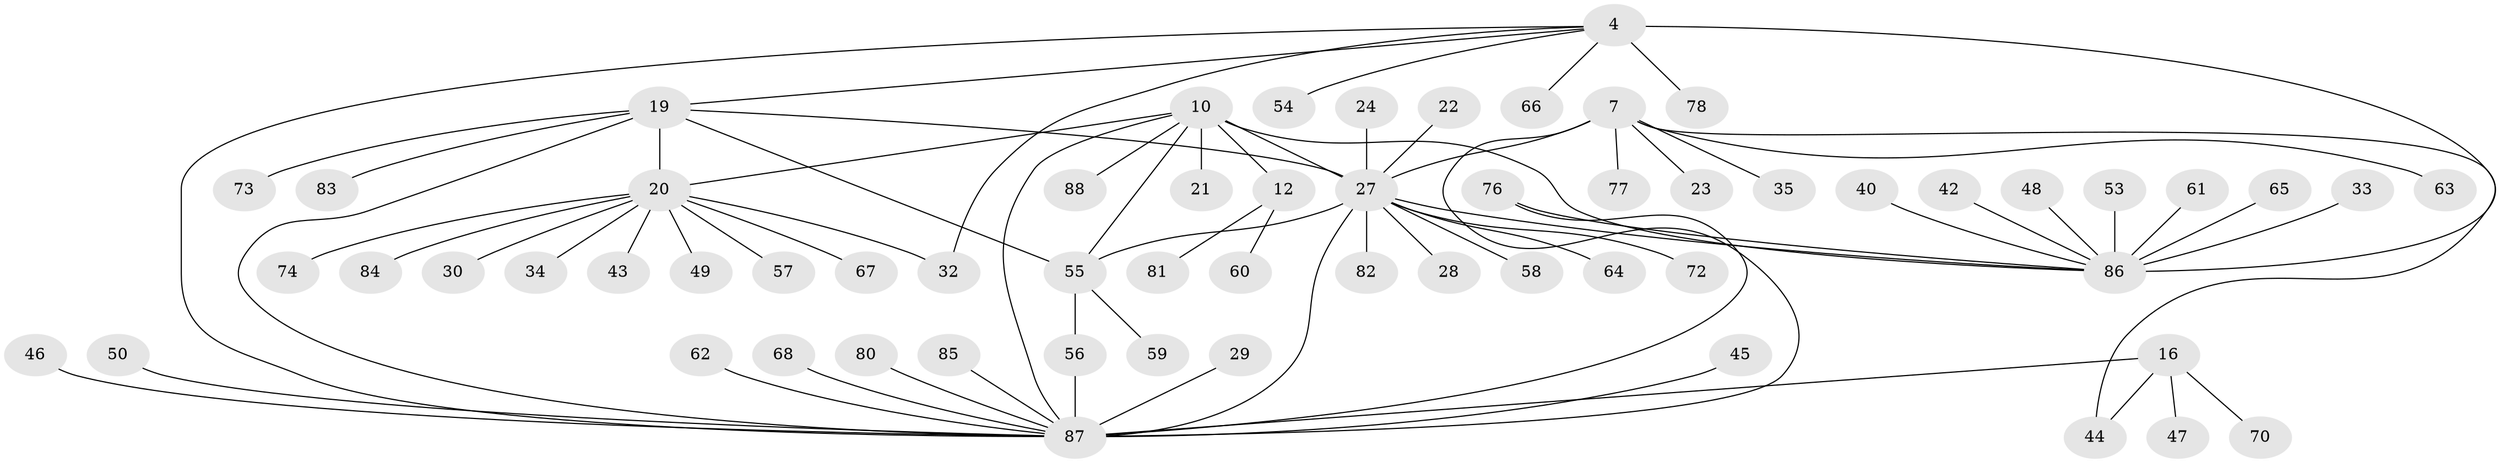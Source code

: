 // original degree distribution, {9: 0.022727272727272728, 8: 0.011363636363636364, 5: 0.022727272727272728, 7: 0.03409090909090909, 11: 0.022727272727272728, 6: 0.056818181818181816, 4: 0.03409090909090909, 3: 0.056818181818181816, 14: 0.011363636363636364, 12: 0.011363636363636364, 1: 0.5454545454545454, 2: 0.17045454545454544}
// Generated by graph-tools (version 1.1) at 2025/59/03/04/25 21:59:10]
// undirected, 61 vertices, 73 edges
graph export_dot {
graph [start="1"]
  node [color=gray90,style=filled];
  4 [super="+3"];
  7 [super="+6"];
  10 [super="+9"];
  12 [super="+11"];
  16 [super="+14"];
  19 [super="+18"];
  20 [super="+17"];
  21;
  22;
  23;
  24;
  27 [super="+8"];
  28;
  29;
  30;
  32;
  33;
  34;
  35;
  40 [super="+39"];
  42;
  43;
  44 [super="+26"];
  45 [super="+38"];
  46;
  47;
  48;
  49;
  50 [super="+25"];
  53;
  54;
  55 [super="+37+51"];
  56;
  57;
  58;
  59;
  60;
  61;
  62;
  63;
  64;
  65;
  66 [super="+52"];
  67;
  68;
  70;
  72;
  73;
  74;
  76;
  77;
  78;
  80;
  81;
  82;
  83 [super="+31"];
  84;
  85;
  86 [super="+2"];
  87 [super="+36+15+79"];
  88 [super="+69+71+75"];
  4 -- 32;
  4 -- 78;
  4 -- 19;
  4 -- 54;
  4 -- 66;
  4 -- 86 [weight=4];
  4 -- 87;
  7 -- 35;
  7 -- 63;
  7 -- 77;
  7 -- 23;
  7 -- 44;
  7 -- 87 [weight=2];
  7 -- 27 [weight=4];
  10 -- 12 [weight=4];
  10 -- 21;
  10 -- 86 [weight=2];
  10 -- 55 [weight=3];
  10 -- 88;
  10 -- 87 [weight=2];
  10 -- 20;
  10 -- 27;
  12 -- 81;
  12 -- 60;
  16 -- 47;
  16 -- 70;
  16 -- 44;
  16 -- 87 [weight=4];
  19 -- 20 [weight=4];
  19 -- 73;
  19 -- 55;
  19 -- 83;
  19 -- 87;
  19 -- 27;
  20 -- 84;
  20 -- 32;
  20 -- 34;
  20 -- 67;
  20 -- 74;
  20 -- 43;
  20 -- 49;
  20 -- 57;
  20 -- 30;
  22 -- 27;
  24 -- 27;
  27 -- 87;
  27 -- 64;
  27 -- 72;
  27 -- 82;
  27 -- 55;
  27 -- 86;
  27 -- 58;
  27 -- 28;
  29 -- 87;
  33 -- 86;
  40 -- 86;
  42 -- 86;
  45 -- 87;
  46 -- 87;
  48 -- 86;
  50 -- 87;
  53 -- 86;
  55 -- 56;
  55 -- 59;
  56 -- 87;
  61 -- 86;
  62 -- 87;
  65 -- 86;
  68 -- 87;
  76 -- 87;
  76 -- 86;
  80 -- 87;
  85 -- 87;
}
